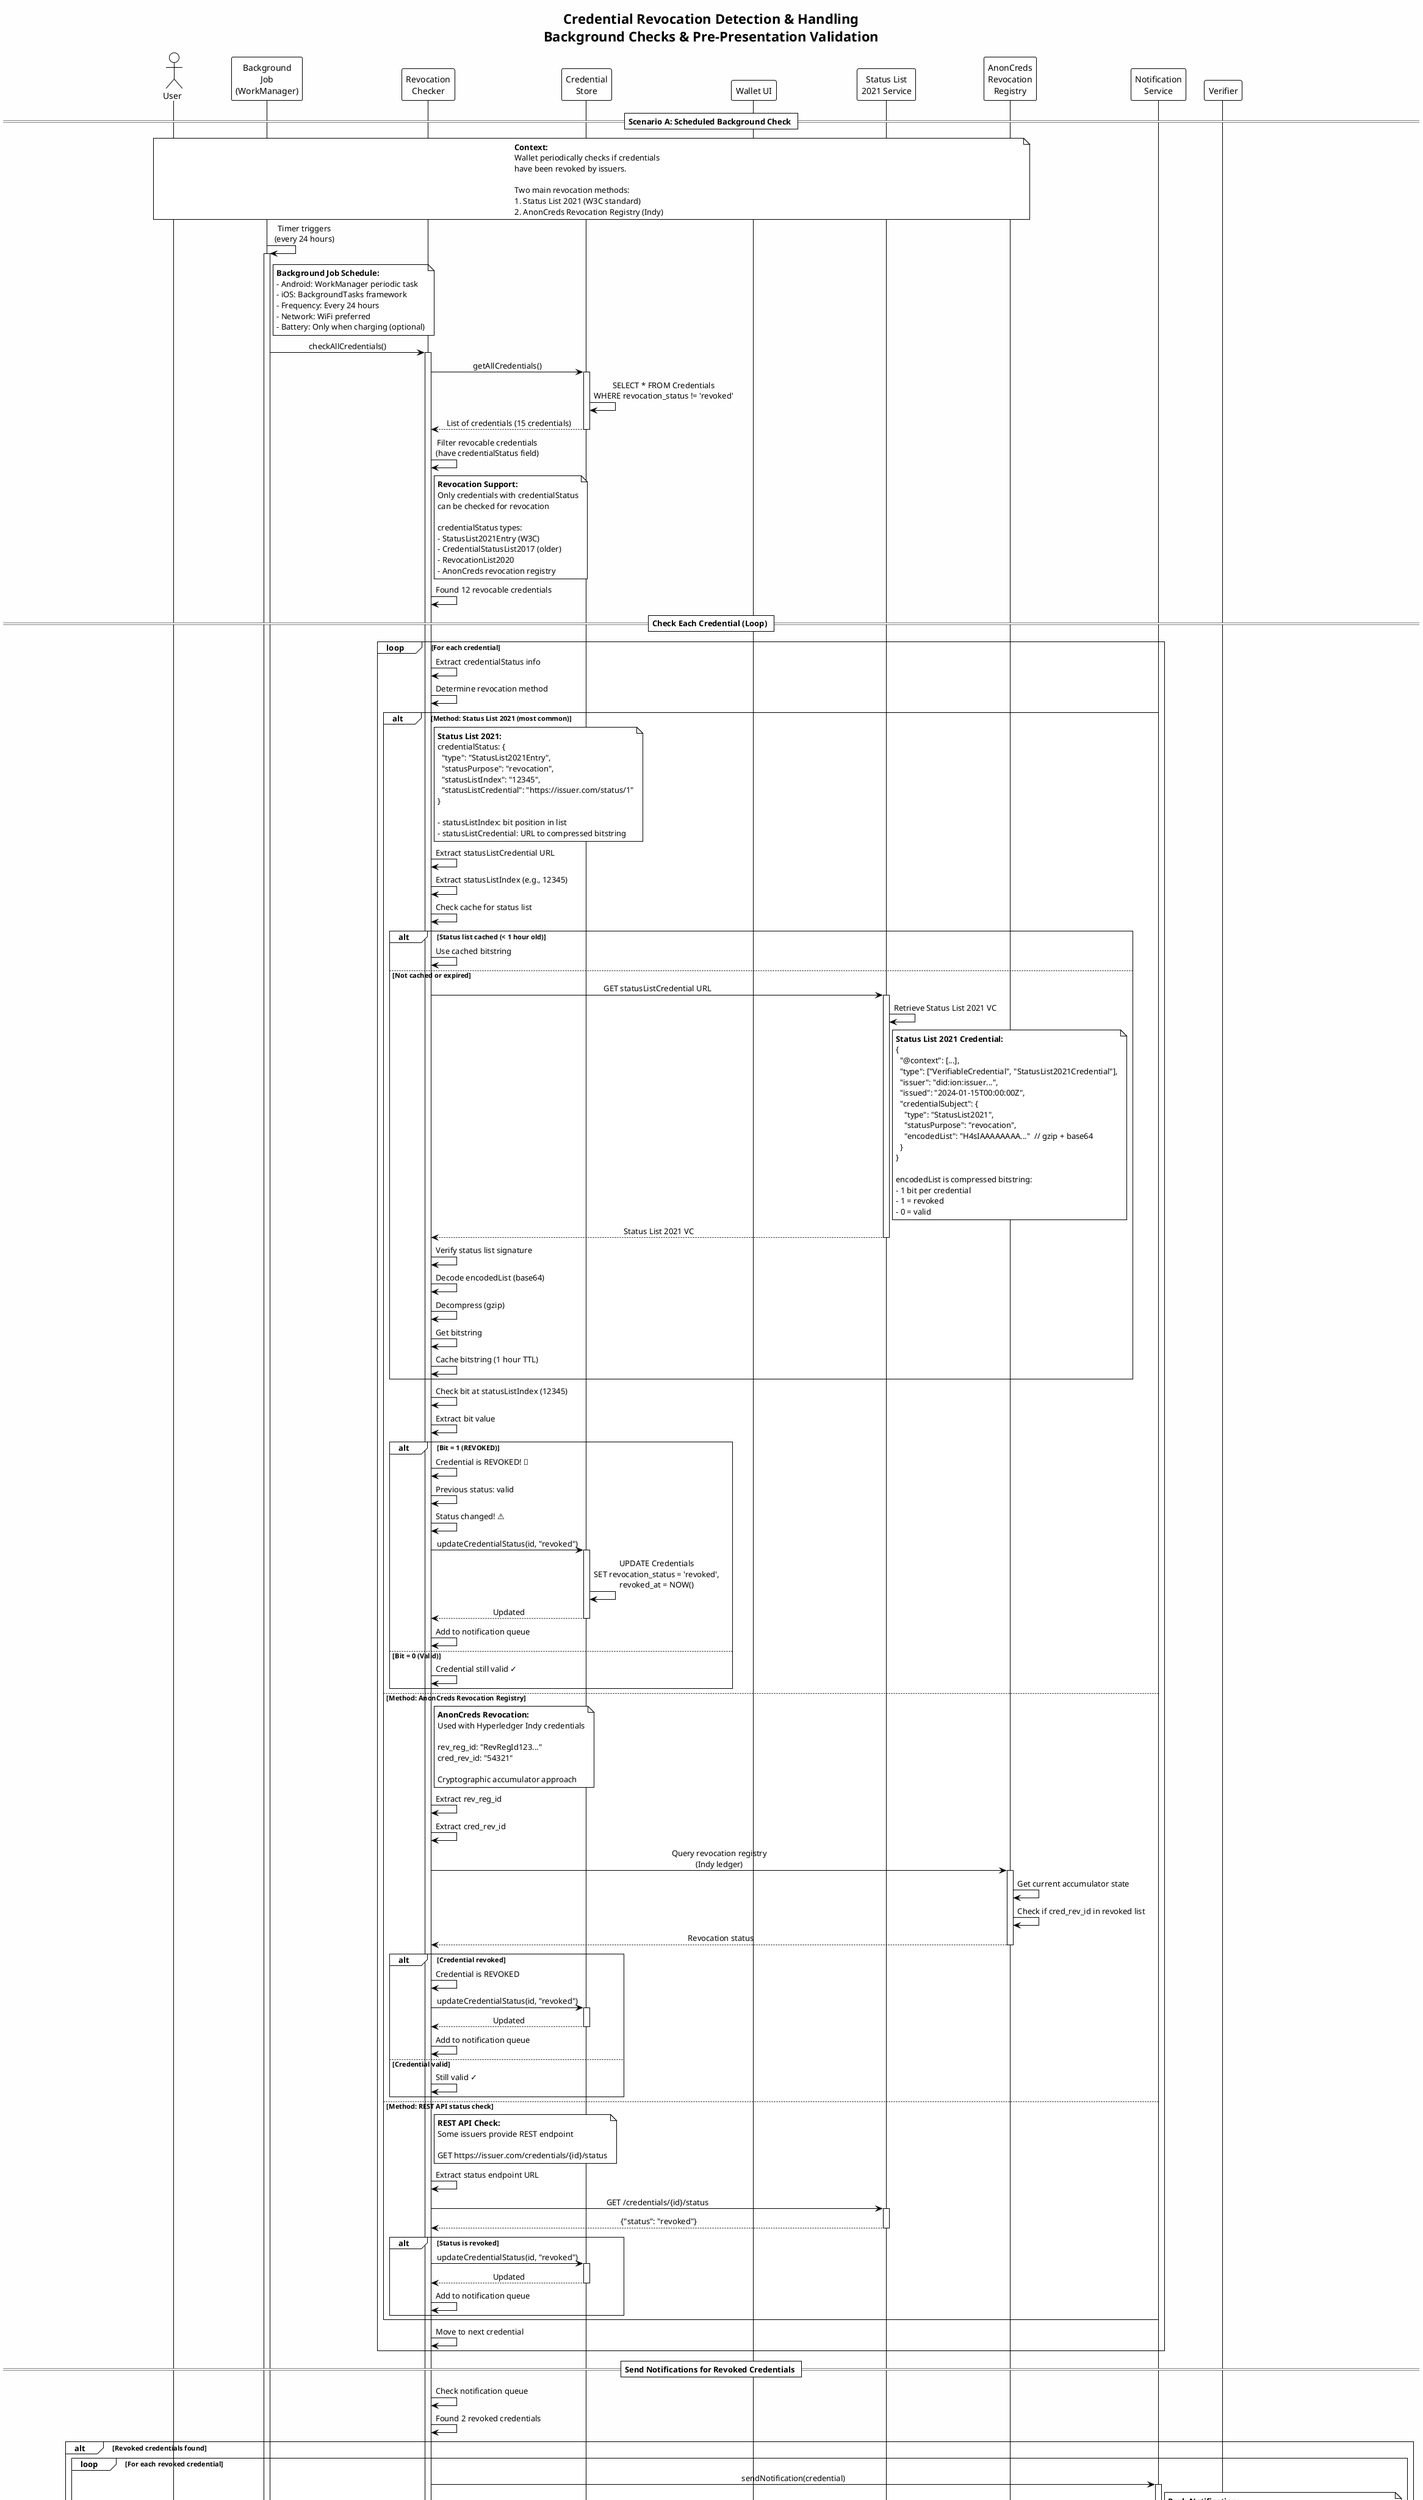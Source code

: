 @startuml 16-seq-credential-revoked
!theme plain
skinparam backgroundColor #FEFEFE
skinparam sequenceMessageAlign center

title Credential Revocation Detection & Handling\n**Background Checks & Pre-Presentation Validation**

actor "User" as User
participant "Background\nJob\n(WorkManager)" as BgJob
participant "Revocation\nChecker" as RevChecker
participant "Credential\nStore" as CredStore
participant "Wallet UI" as WalletUI
participant "Status List\n2021 Service" as StatusList
participant "AnonCreds\nRevocation\nRegistry" as RevReg
participant "Notification\nService" as NotifSvc
participant "Verifier" as Verifier

== Scenario A: Scheduled Background Check ==

note over User, RevReg
  **Context:**
  Wallet periodically checks if credentials
  have been revoked by issuers.
  
  Two main revocation methods:
  1. Status List 2021 (W3C standard)
  2. AnonCreds Revocation Registry (Indy)
end note

BgJob -> BgJob: Timer triggers\n(every 24 hours)
activate BgJob

note right of BgJob
  **Background Job Schedule:**
  - Android: WorkManager periodic task
  - iOS: BackgroundTasks framework
  - Frequency: Every 24 hours
  - Network: WiFi preferred
  - Battery: Only when charging (optional)
end note

BgJob -> RevChecker: checkAllCredentials()
activate RevChecker

RevChecker -> CredStore: getAllCredentials()
activate CredStore

CredStore -> CredStore: SELECT * FROM Credentials\nWHERE revocation_status != 'revoked'
CredStore --> RevChecker: List of credentials (15 credentials)
deactivate CredStore

RevChecker -> RevChecker: Filter revocable credentials\n(have credentialStatus field)

note right of RevChecker
  **Revocation Support:**
  Only credentials with credentialStatus
  can be checked for revocation
  
  credentialStatus types:
  - StatusList2021Entry (W3C)
  - CredentialStatusList2017 (older)
  - RevocationList2020
  - AnonCreds revocation registry
end note

RevChecker -> RevChecker: Found 12 revocable credentials

== Check Each Credential (Loop) ==

loop For each credential
  RevChecker -> RevChecker: Extract credentialStatus info
  RevChecker -> RevChecker: Determine revocation method
  
  alt Method: Status List 2021 (most common)
    
    note right of RevChecker
      **Status List 2021:**
      credentialStatus: {
        "type": "StatusList2021Entry",
        "statusPurpose": "revocation",
        "statusListIndex": "12345",
        "statusListCredential": "https://issuer.com/status/1"
      }
      
      - statusListIndex: bit position in list
      - statusListCredential: URL to compressed bitstring
    end note
    
    RevChecker -> RevChecker: Extract statusListCredential URL
    RevChecker -> RevChecker: Extract statusListIndex (e.g., 12345)
    
    RevChecker -> RevChecker: Check cache for status list
    
    alt Status list cached (< 1 hour old)
      RevChecker -> RevChecker: Use cached bitstring
    else Not cached or expired
      RevChecker -> StatusList: GET statusListCredential URL
      activate StatusList
      
      StatusList -> StatusList: Retrieve Status List 2021 VC
      
      note right of StatusList
        **Status List 2021 Credential:**
        {
          "@context": [...],
          "type": ["VerifiableCredential", "StatusList2021Credential"],
          "issuer": "did:ion:issuer...",
          "issued": "2024-01-15T00:00:00Z",
          "credentialSubject": {
            "type": "StatusList2021",
            "statusPurpose": "revocation",
            "encodedList": "H4sIAAAAAAAA..."  // gzip + base64
          }
        }
        
        encodedList is compressed bitstring:
        - 1 bit per credential
        - 1 = revoked
        - 0 = valid
      end note
      
      StatusList --> RevChecker: Status List 2021 VC
      deactivate StatusList
      
      RevChecker -> RevChecker: Verify status list signature
      RevChecker -> RevChecker: Decode encodedList (base64)
      RevChecker -> RevChecker: Decompress (gzip)
      RevChecker -> RevChecker: Get bitstring
      
      RevChecker -> RevChecker: Cache bitstring (1 hour TTL)
    end
    
    RevChecker -> RevChecker: Check bit at statusListIndex (12345)
    RevChecker -> RevChecker: Extract bit value
    
    alt Bit = 1 (REVOKED)
      RevChecker -> RevChecker: Credential is REVOKED! 🚨
      RevChecker -> RevChecker: Previous status: valid
      RevChecker -> RevChecker: Status changed! ⚠️
      
      RevChecker -> CredStore: updateCredentialStatus(id, "revoked")
      activate CredStore
      CredStore -> CredStore: UPDATE Credentials\nSET revocation_status = 'revoked',\nrevoked_at = NOW()
      CredStore --> RevChecker: Updated
      deactivate CredStore
      
      RevChecker -> RevChecker: Add to notification queue
      
    else Bit = 0 (Valid)
      RevChecker -> RevChecker: Credential still valid ✓
    end
    
  else Method: AnonCreds Revocation Registry
    
    note right of RevChecker
      **AnonCreds Revocation:**
      Used with Hyperledger Indy credentials
      
      rev_reg_id: "RevRegId123..."
      cred_rev_id: "54321"
      
      Cryptographic accumulator approach
    end note
    
    RevChecker -> RevChecker: Extract rev_reg_id
    RevChecker -> RevChecker: Extract cred_rev_id
    
    RevChecker -> RevReg: Query revocation registry\n(Indy ledger)
    activate RevReg
    
    RevReg -> RevReg: Get current accumulator state
    RevReg -> RevReg: Check if cred_rev_id in revoked list
    
    RevReg --> RevChecker: Revocation status
    deactivate RevReg
    
    alt Credential revoked
      RevChecker -> RevChecker: Credential is REVOKED
      RevChecker -> CredStore: updateCredentialStatus(id, "revoked")
      activate CredStore
      CredStore --> RevChecker: Updated
      deactivate CredStore
      RevChecker -> RevChecker: Add to notification queue
    else Credential valid
      RevChecker -> RevChecker: Still valid ✓
    end
    
  else Method: REST API status check
    
    note right of RevChecker
      **REST API Check:**
      Some issuers provide REST endpoint
      
      GET https://issuer.com/credentials/{id}/status
    end note
    
    RevChecker -> RevChecker: Extract status endpoint URL
    RevChecker -> StatusList: GET /credentials/{id}/status
    activate StatusList
    StatusList --> RevChecker: {"status": "revoked"}
    deactivate StatusList
    
    alt Status is revoked
      RevChecker -> CredStore: updateCredentialStatus(id, "revoked")
      activate CredStore
      CredStore --> RevChecker: Updated
      deactivate CredStore
      RevChecker -> RevChecker: Add to notification queue
    end
  end
  
  RevChecker -> RevChecker: Move to next credential
end

== Send Notifications for Revoked Credentials ==

RevChecker -> RevChecker: Check notification queue
RevChecker -> RevChecker: Found 2 revoked credentials

alt Revoked credentials found
  loop For each revoked credential
    RevChecker -> NotifSvc: sendNotification(credential)
    activate NotifSvc
    
    note right of NotifSvc
      **Push Notification:**
      Title: "Credential Revoked"
      Body: "Your University Degree Certificate has been revoked"
      Priority: High
      Sound: Alert
    end note
    
    NotifSvc -> WalletUI: Push notification
    activate WalletUI
    deactivate NotifSvc
    
    WalletUI -> User: 🚨 Credential Revoked\nUniversity Degree Certificate
    note left of User
      User sees notification
      on lock screen
    end note
    deactivate WalletUI
  end
  
  RevChecker -> RevChecker: Log revocation events
  RevChecker -> RevChecker: Store in audit log
end

RevChecker -> RevChecker: Background check complete
RevChecker --> BgJob: Check completed (2 revoked, 10 valid)
deactivate RevChecker

BgJob -> BgJob: Schedule next run (24h)
deactivate BgJob

== Scenario B: Pre-Presentation Real-Time Check ==

note over User, Verifier
  **Context:**
  User is about to present credential to verifier.
  Wallet does real-time check to ensure
  credential hasn't been revoked since last check.
end note

User -> WalletUI: Present credential to verifier
activate WalletUI

WalletUI -> WalletUI: User scans verifier QR
WalletUI -> WalletUI: Presentation request received
WalletUI -> WalletUI: User selects credentials

WalletUI -> RevChecker: checkRevocationStatus(credentials, real_time=true)
activate RevChecker

note right of RevChecker
  **Real-Time Check:**
  More urgent than background check
  - No caching (always fetch fresh)
  - Immediate result needed
  - Blocks presentation if revoked
end note

loop For each credential to present
  RevChecker -> RevChecker: Extract credentialStatus
  
  alt Status List 2021
    RevChecker -> StatusList: GET statusListCredential (no cache)
    activate StatusList
    StatusList --> RevChecker: Fresh status list
    deactivate StatusList
    
    RevChecker -> RevChecker: Decompress & check bit
    
    alt Credential REVOKED
      RevChecker -> RevChecker: Credential revoked! 🚨
      RevChecker -> RevChecker: CANNOT present
      
      RevChecker -> CredStore: updateCredentialStatus(id, "revoked")
      activate CredStore
      CredStore --> RevChecker: Updated
      deactivate CredStore
      
      RevChecker --> WalletUI: Credential revoked
      
      WalletUI -> User: ❌ Cannot Present Credential\n\nYour University Degree Certificate\nhas been REVOKED by the issuer.\n\nReason: Status check failed\nRevoked: Just now\n\nPlease contact issuer:\nUniversity XYZ\nsupport@university.edu
      
      note left of User
        **User Actions:**
        - Contact issuer
        - Understand why revoked
        - Request re-issuance (if applicable)
        - Cannot use credential anymore
      end note
      
      deactivate WalletUI
      deactivate RevChecker
      [<-- User
      
    else Credential VALID
      RevChecker -> RevChecker: Credential valid ✓
      RevChecker -> RevChecker: Safe to present
    end
    
  else AnonCreds Registry
    RevChecker -> RevReg: Query (real-time)
    activate RevReg
    RevReg --> RevChecker: Status
    deactivate RevReg
    
    alt Revoked
      RevChecker --> WalletUI: Credential revoked
      WalletUI -> User: ❌ Cannot present (revoked)
      deactivate WalletUI
      deactivate RevChecker
      [<-- User
    else Valid
      RevChecker -> RevChecker: Valid ✓
    end
  end
end

RevChecker --> WalletUI: All credentials valid ✓
deactivate RevChecker

WalletUI -> WalletUI: Continue with presentation
WalletUI -> User: Generating proof...
WalletUI -> Verifier: Send presentation
activate Verifier

note right of WalletUI
  **Include Revocation Proof (AnonCreds):**
  For AnonCreds credentials,
  presentation includes ZKP that
  credential is NOT revoked
  
  Verifier will check this proof
end note

Verifier -> Verifier: Verify presentation
Verifier -> Verifier: Check revocation proof (if AnonCreds)
Verifier -> Verifier: Verification successful ✓

Verifier --> WalletUI: Proof accepted
deactivate Verifier

WalletUI -> User: ✓ Presentation successful
deactivate WalletUI

== Scenario C: User Opens Revoked Credential ==

note over User, CredStore
  **Context:**
  User opens app and views a credential
  that was revoked during background check
end note

User -> WalletUI: Open wallet app
activate WalletUI

WalletUI -> WalletUI: Load credentials list
WalletUI -> CredStore: getAllCredentials()
activate CredStore

CredStore -> CredStore: Fetch credentials with status
CredStore --> WalletUI: Credentials list
deactivate CredStore

WalletUI -> User: Display credentials:\n\n✓ Driver's License (Valid)\n✓ Employee ID (Valid)\n❌ University Degree (REVOKED)\n✓ Health Insurance (Valid)

note left of User
  **UI Indicators:**
  - Valid: Green checkmark ✓
  - Revoked: Red X ❌
  - Expired: Gray icon
  - Badge: "REVOKED" label
end note

User -> WalletUI: Tap on revoked credential

WalletUI -> User: 🚨 Credential Revoked\n\n[University Logo]\nUniversity Degree Certificate\n\nStatus: REVOKED ❌\nRevoked: 2024-01-15 08:30 AM\nIssuer: University XYZ\n\n⚠️ This credential is no longer valid.\nYou cannot use it for verification.\n\nContact issuer:\nsupport@university.edu\n+1-555-0123\n\nActions:\n[Delete Credential]\n[Contact Issuer]\n[View Details]

User -> User: Review revocation info

alt User contacts issuer
  User -> WalletUI: Tap "Contact Issuer"
  WalletUI -> WalletUI: Open email client /\nbrowser
  deactivate WalletUI
  User -> User: Contact issuer support
  
else User deletes credential
  User -> WalletUI: Tap "Delete Credential"
  WalletUI -> User: Confirm deletion?
  User -> WalletUI: Confirm
  
  WalletUI -> CredStore: deleteCredential(id)
  activate CredStore
  CredStore -> CredStore: DELETE FROM Credentials WHERE id = ?
  CredStore --> WalletUI: Deleted
  deactivate CredStore
  
  WalletUI -> User: Credential deleted
  deactivate WalletUI
end

== Scenario D: Bulk Revocation (Multiple Credentials) ==

note over User, StatusList
  **Context:**
  Issuer revokes multiple credentials at once
  (e.g., data breach, batch error)
end note

BgJob -> BgJob: Scheduled check runs
activate BgJob

BgJob -> RevChecker: checkAllCredentials()
activate RevChecker

RevChecker -> StatusList: Fetch status lists
activate StatusList
StatusList --> RevChecker: Updated status lists
deactivate StatusList

RevChecker -> RevChecker: Check credentials
RevChecker -> RevChecker: Detected 5 revoked credentials!\n(same issuer)

note right of RevChecker
  **Bulk Revocation Detected:**
  - All from University XYZ
  - All revoked at same time
  - Likely batch revocation
end note

RevChecker -> CredStore: Update all 5 credentials
activate CredStore
CredStore -> CredStore: Batch UPDATE
CredStore --> RevChecker: Updated
deactivate CredStore

RevChecker -> RevChecker: Group by issuer for notification

RevChecker -> NotifSvc: sendGroupedNotification(issuer, count)
activate NotifSvc

note right of NotifSvc
  **Grouped Notification:**
  Instead of 5 separate notifications,
  send one grouped notification
  
  "5 credentials from University XYZ
  have been revoked"
end note

NotifSvc -> WalletUI: Push: Bulk revocation alert
activate WalletUI
deactivate NotifSvc

WalletUI -> User: 🚨 5 Credentials Revoked\nFrom: University XYZ\n\nTap to view details

User -> WalletUI: Tap notification

WalletUI -> User: Revoked Credentials:\n\n❌ University Degree (2021)\n❌ Student ID\n❌ Library Card\n❌ Transcript\n❌ Enrollment Certificate\n\nAll from: University XYZ\nRevoked: Today at 9:00 AM\n\nContact university immediately:\nsupport@university.edu

deactivate WalletUI
deactivate RevChecker
deactivate BgJob

note over User, RevReg
  **Revocation Flow Complete!**
  
  **Three Check Scenarios:**
  1. Background scheduled checks (every 24h)
  2. Pre-presentation real-time checks
  3. User views credential (shows status)
  
  **Revocation Methods Supported:**
  ✓ Status List 2021 (W3C standard)
    - Compressed bitstring
    - 1 bit per credential
    - Efficient for large scale
  ✓ AnonCreds Revocation Registry
    - Cryptographic accumulator
    - ZKP non-revocation proofs
    - Privacy-preserving
  ✓ REST API status endpoints
    - Direct issuer queries
    - Real-time updates
  
  **User Experience:**
  ✓ Push notifications for revocations
  ✓ Clear UI indicators (✓/❌)
  ✓ Blocks invalid presentations
  ✓ Grouped notifications (bulk)
  ✓ Contact issuer options
  
  **Security Benefits:**
  ✓ Prevents use of revoked credentials
  ✓ Real-time validation before presentation
  ✓ Audit trail of revocation checks
  ✓ User awareness (notifications)
  
  **Performance Optimizations:**
  ✓ Caching status lists (1 hour)
  ✓ Background jobs (WiFi + charging)
  ✓ Batch processing
  ✓ Grouped notifications
  
  **Privacy Considerations:**
  ✓ AnonCreds: ZKP non-revocation proofs
  ✓ Status List 2021: No correlation
  ✓ Local checks (no tracking)
end note

@enduml
